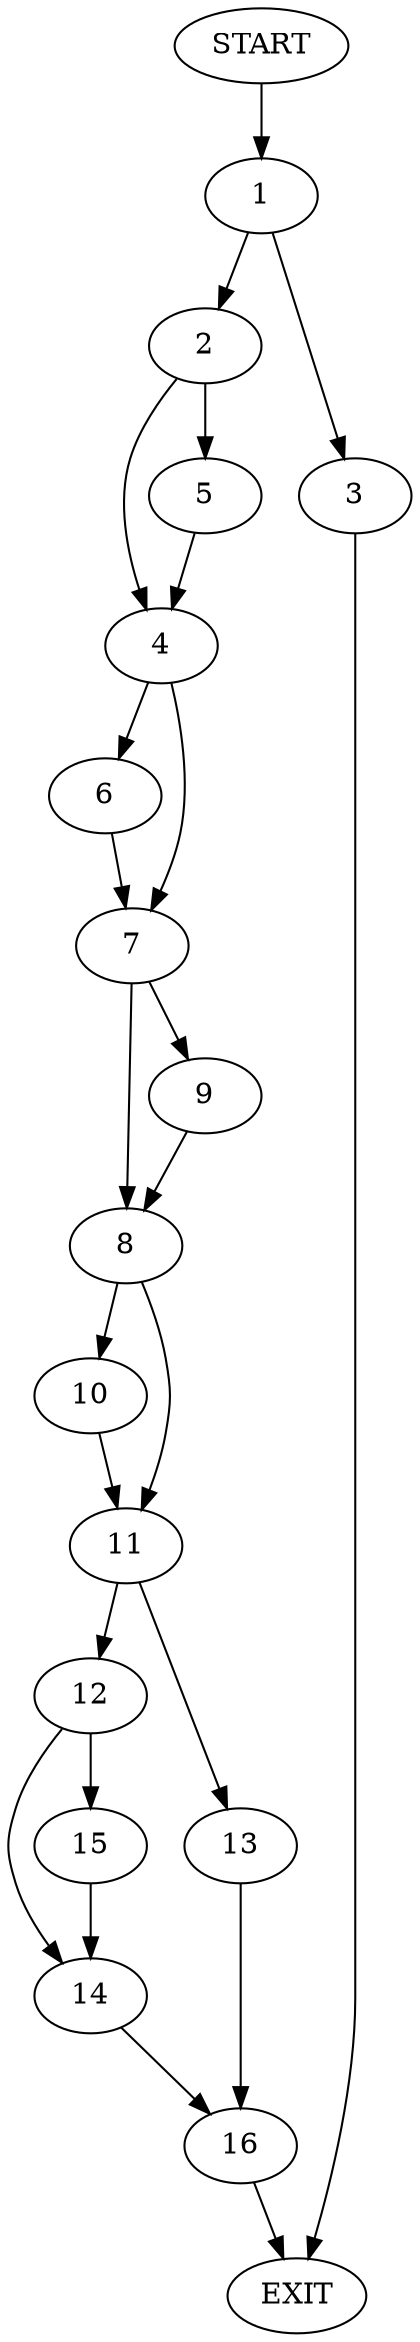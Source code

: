 digraph {
0 [label="START"]
17 [label="EXIT"]
0 -> 1
1 -> 2
1 -> 3
2 -> 4
2 -> 5
3 -> 17
4 -> 6
4 -> 7
5 -> 4
7 -> 8
7 -> 9
6 -> 7
9 -> 8
8 -> 10
8 -> 11
11 -> 12
11 -> 13
10 -> 11
12 -> 14
12 -> 15
13 -> 16
16 -> 17
15 -> 14
14 -> 16
}

